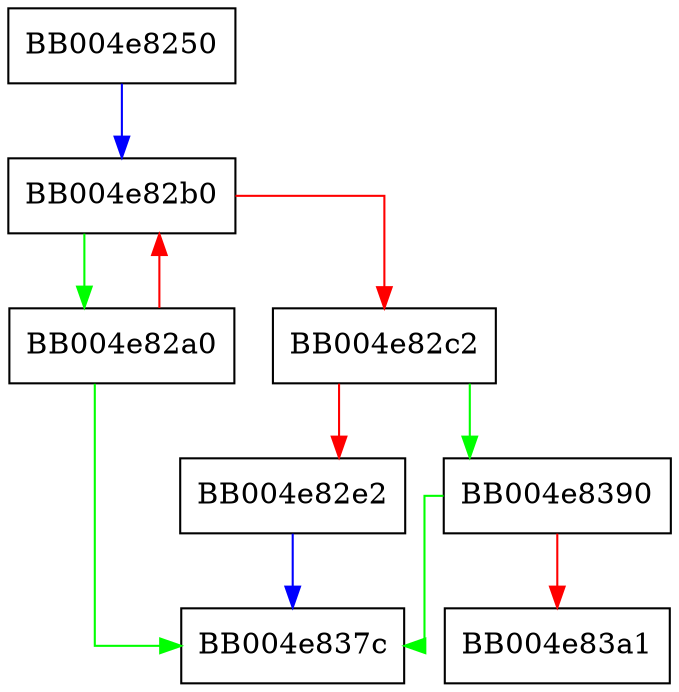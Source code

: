 digraph dtls_get_message {
  node [shape="box"];
  graph [splines=ortho];
  BB004e8250 -> BB004e82b0 [color="blue"];
  BB004e82a0 -> BB004e837c [color="green"];
  BB004e82a0 -> BB004e82b0 [color="red"];
  BB004e82b0 -> BB004e82a0 [color="green"];
  BB004e82b0 -> BB004e82c2 [color="red"];
  BB004e82c2 -> BB004e8390 [color="green"];
  BB004e82c2 -> BB004e82e2 [color="red"];
  BB004e82e2 -> BB004e837c [color="blue"];
  BB004e8390 -> BB004e837c [color="green"];
  BB004e8390 -> BB004e83a1 [color="red"];
}